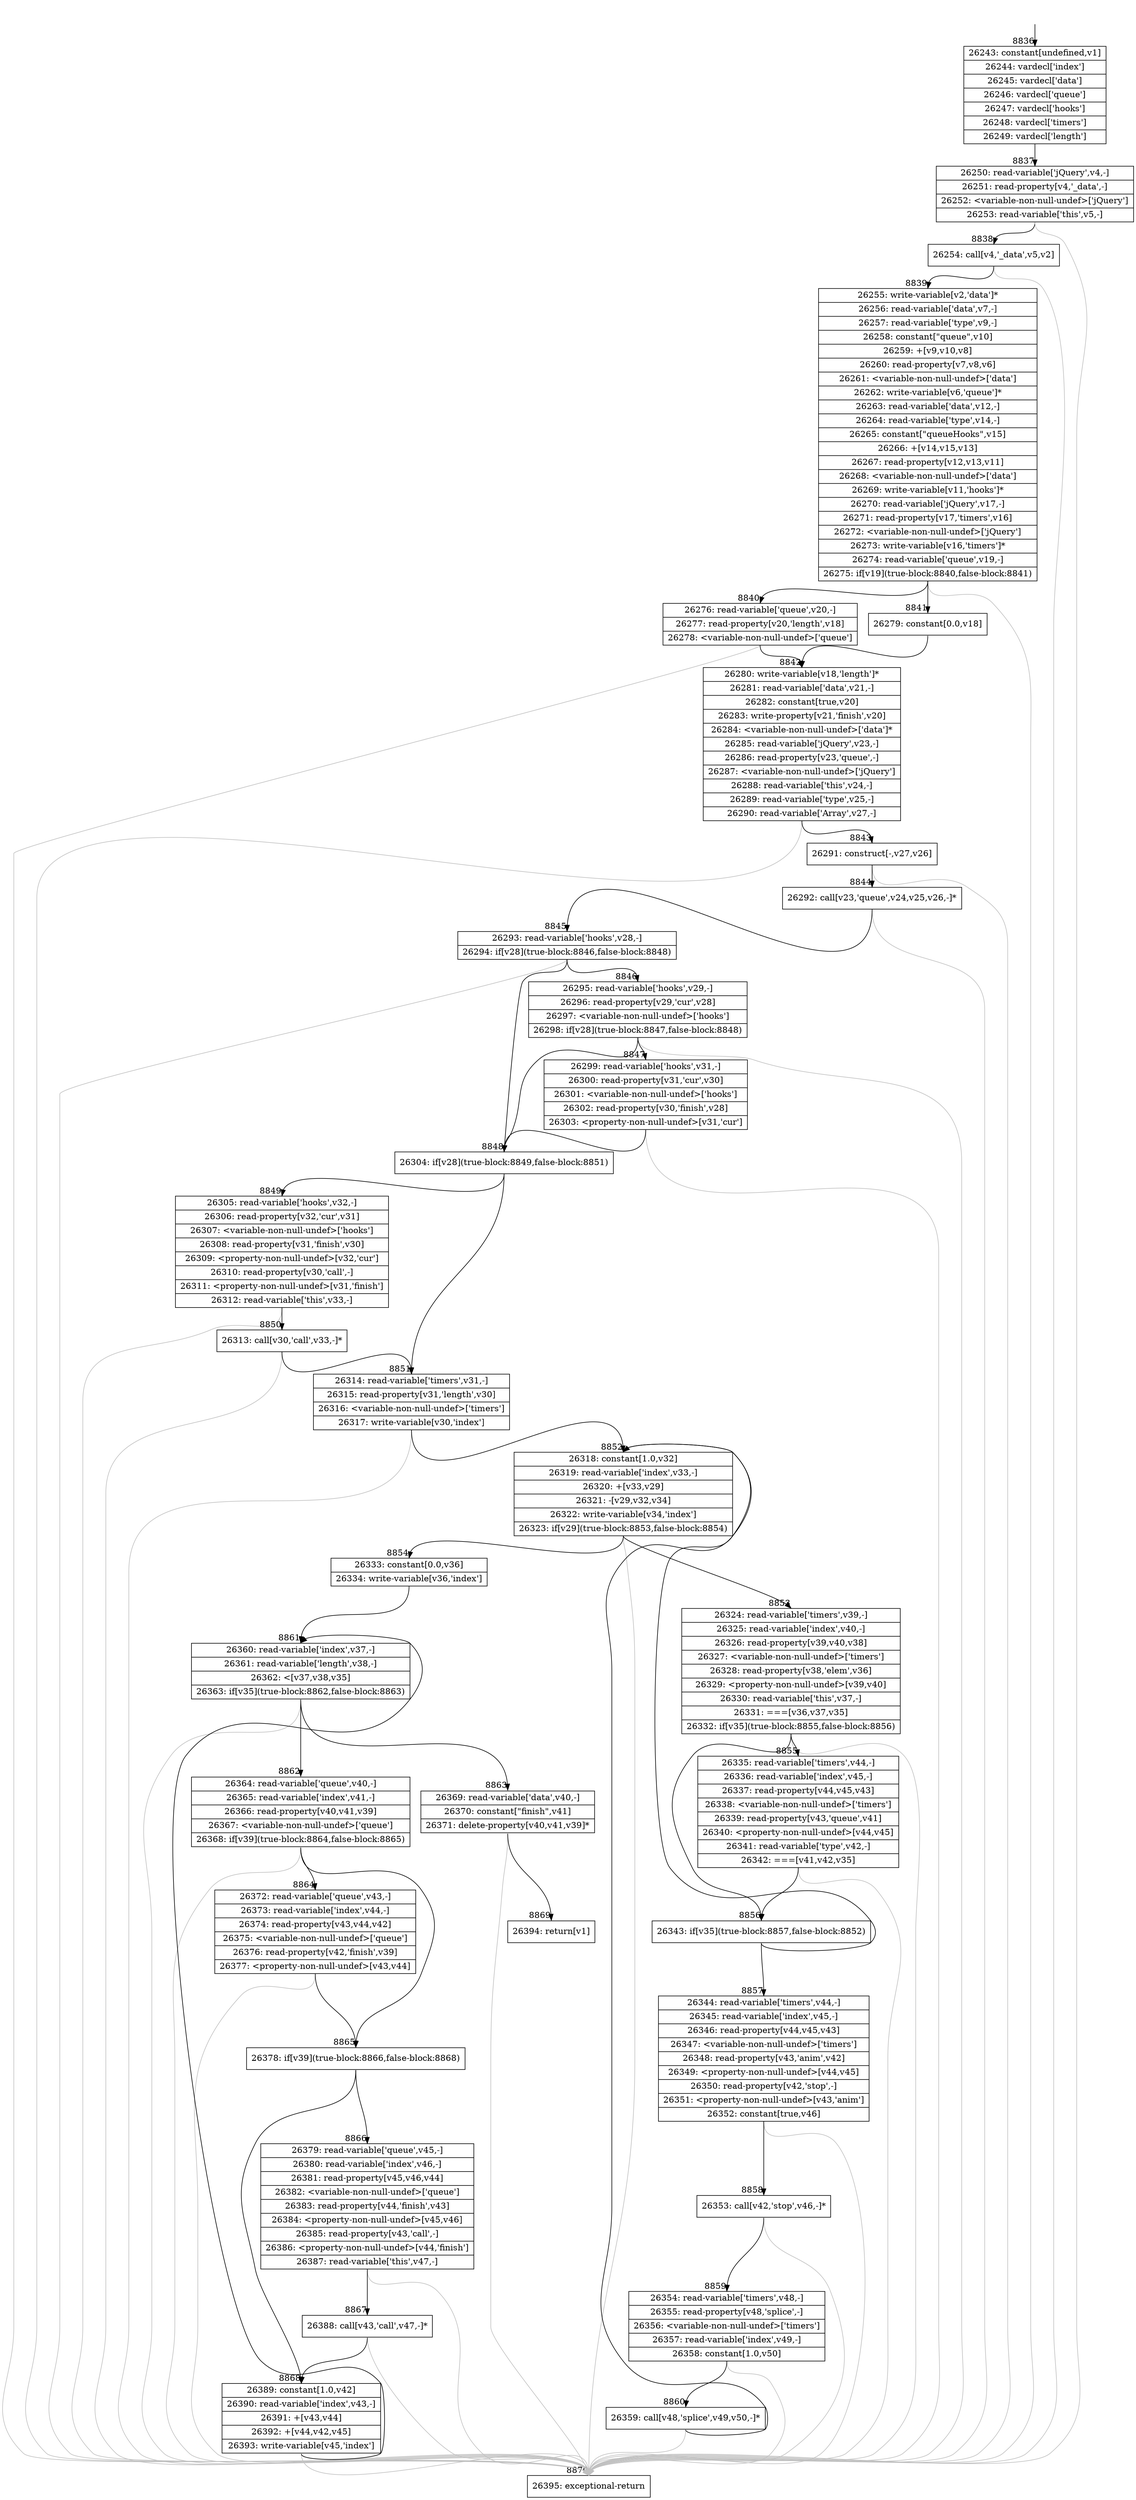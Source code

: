 digraph {
rankdir="TD"
BB_entry550[shape=none,label=""];
BB_entry550 -> BB8836 [tailport=s, headport=n, headlabel="    8836"]
BB8836 [shape=record label="{26243: constant[undefined,v1]|26244: vardecl['index']|26245: vardecl['data']|26246: vardecl['queue']|26247: vardecl['hooks']|26248: vardecl['timers']|26249: vardecl['length']}" ] 
BB8836 -> BB8837 [tailport=s, headport=n, headlabel="      8837"]
BB8837 [shape=record label="{26250: read-variable['jQuery',v4,-]|26251: read-property[v4,'_data',-]|26252: \<variable-non-null-undef\>['jQuery']|26253: read-variable['this',v5,-]}" ] 
BB8837 -> BB8838 [tailport=s, headport=n, headlabel="      8838"]
BB8837 -> BB8870 [tailport=s, headport=n, color=gray, headlabel="      8870"]
BB8838 [shape=record label="{26254: call[v4,'_data',v5,v2]}" ] 
BB8838 -> BB8839 [tailport=s, headport=n, headlabel="      8839"]
BB8838 -> BB8870 [tailport=s, headport=n, color=gray]
BB8839 [shape=record label="{26255: write-variable[v2,'data']*|26256: read-variable['data',v7,-]|26257: read-variable['type',v9,-]|26258: constant[\"queue\",v10]|26259: +[v9,v10,v8]|26260: read-property[v7,v8,v6]|26261: \<variable-non-null-undef\>['data']|26262: write-variable[v6,'queue']*|26263: read-variable['data',v12,-]|26264: read-variable['type',v14,-]|26265: constant[\"queueHooks\",v15]|26266: +[v14,v15,v13]|26267: read-property[v12,v13,v11]|26268: \<variable-non-null-undef\>['data']|26269: write-variable[v11,'hooks']*|26270: read-variable['jQuery',v17,-]|26271: read-property[v17,'timers',v16]|26272: \<variable-non-null-undef\>['jQuery']|26273: write-variable[v16,'timers']*|26274: read-variable['queue',v19,-]|26275: if[v19](true-block:8840,false-block:8841)}" ] 
BB8839 -> BB8840 [tailport=s, headport=n, headlabel="      8840"]
BB8839 -> BB8841 [tailport=s, headport=n, headlabel="      8841"]
BB8839 -> BB8870 [tailport=s, headport=n, color=gray]
BB8840 [shape=record label="{26276: read-variable['queue',v20,-]|26277: read-property[v20,'length',v18]|26278: \<variable-non-null-undef\>['queue']}" ] 
BB8840 -> BB8842 [tailport=s, headport=n, headlabel="      8842"]
BB8840 -> BB8870 [tailport=s, headport=n, color=gray]
BB8841 [shape=record label="{26279: constant[0.0,v18]}" ] 
BB8841 -> BB8842 [tailport=s, headport=n]
BB8842 [shape=record label="{26280: write-variable[v18,'length']*|26281: read-variable['data',v21,-]|26282: constant[true,v20]|26283: write-property[v21,'finish',v20]|26284: \<variable-non-null-undef\>['data']*|26285: read-variable['jQuery',v23,-]|26286: read-property[v23,'queue',-]|26287: \<variable-non-null-undef\>['jQuery']|26288: read-variable['this',v24,-]|26289: read-variable['type',v25,-]|26290: read-variable['Array',v27,-]}" ] 
BB8842 -> BB8843 [tailport=s, headport=n, headlabel="      8843"]
BB8842 -> BB8870 [tailport=s, headport=n, color=gray]
BB8843 [shape=record label="{26291: construct[-,v27,v26]}" ] 
BB8843 -> BB8844 [tailport=s, headport=n, headlabel="      8844"]
BB8843 -> BB8870 [tailport=s, headport=n, color=gray]
BB8844 [shape=record label="{26292: call[v23,'queue',v24,v25,v26,-]*}" ] 
BB8844 -> BB8845 [tailport=s, headport=n, headlabel="      8845"]
BB8844 -> BB8870 [tailport=s, headport=n, color=gray]
BB8845 [shape=record label="{26293: read-variable['hooks',v28,-]|26294: if[v28](true-block:8846,false-block:8848)}" ] 
BB8845 -> BB8848 [tailport=s, headport=n, headlabel="      8848"]
BB8845 -> BB8846 [tailport=s, headport=n, headlabel="      8846"]
BB8845 -> BB8870 [tailport=s, headport=n, color=gray]
BB8846 [shape=record label="{26295: read-variable['hooks',v29,-]|26296: read-property[v29,'cur',v28]|26297: \<variable-non-null-undef\>['hooks']|26298: if[v28](true-block:8847,false-block:8848)}" ] 
BB8846 -> BB8848 [tailport=s, headport=n]
BB8846 -> BB8847 [tailport=s, headport=n, headlabel="      8847"]
BB8846 -> BB8870 [tailport=s, headport=n, color=gray]
BB8847 [shape=record label="{26299: read-variable['hooks',v31,-]|26300: read-property[v31,'cur',v30]|26301: \<variable-non-null-undef\>['hooks']|26302: read-property[v30,'finish',v28]|26303: \<property-non-null-undef\>[v31,'cur']}" ] 
BB8847 -> BB8848 [tailport=s, headport=n]
BB8847 -> BB8870 [tailport=s, headport=n, color=gray]
BB8848 [shape=record label="{26304: if[v28](true-block:8849,false-block:8851)}" ] 
BB8848 -> BB8849 [tailport=s, headport=n, headlabel="      8849"]
BB8848 -> BB8851 [tailport=s, headport=n, headlabel="      8851"]
BB8849 [shape=record label="{26305: read-variable['hooks',v32,-]|26306: read-property[v32,'cur',v31]|26307: \<variable-non-null-undef\>['hooks']|26308: read-property[v31,'finish',v30]|26309: \<property-non-null-undef\>[v32,'cur']|26310: read-property[v30,'call',-]|26311: \<property-non-null-undef\>[v31,'finish']|26312: read-variable['this',v33,-]}" ] 
BB8849 -> BB8850 [tailport=s, headport=n, headlabel="      8850"]
BB8849 -> BB8870 [tailport=s, headport=n, color=gray]
BB8850 [shape=record label="{26313: call[v30,'call',v33,-]*}" ] 
BB8850 -> BB8851 [tailport=s, headport=n]
BB8850 -> BB8870 [tailport=s, headport=n, color=gray]
BB8851 [shape=record label="{26314: read-variable['timers',v31,-]|26315: read-property[v31,'length',v30]|26316: \<variable-non-null-undef\>['timers']|26317: write-variable[v30,'index']}" ] 
BB8851 -> BB8852 [tailport=s, headport=n, headlabel="      8852"]
BB8851 -> BB8870 [tailport=s, headport=n, color=gray]
BB8852 [shape=record label="{26318: constant[1.0,v32]|26319: read-variable['index',v33,-]|26320: +[v33,v29]|26321: -[v29,v32,v34]|26322: write-variable[v34,'index']|26323: if[v29](true-block:8853,false-block:8854)}" ] 
BB8852 -> BB8853 [tailport=s, headport=n, headlabel="      8853"]
BB8852 -> BB8854 [tailport=s, headport=n, headlabel="      8854"]
BB8852 -> BB8870 [tailport=s, headport=n, color=gray]
BB8853 [shape=record label="{26324: read-variable['timers',v39,-]|26325: read-variable['index',v40,-]|26326: read-property[v39,v40,v38]|26327: \<variable-non-null-undef\>['timers']|26328: read-property[v38,'elem',v36]|26329: \<property-non-null-undef\>[v39,v40]|26330: read-variable['this',v37,-]|26331: ===[v36,v37,v35]|26332: if[v35](true-block:8855,false-block:8856)}" ] 
BB8853 -> BB8856 [tailport=s, headport=n, headlabel="      8856"]
BB8853 -> BB8855 [tailport=s, headport=n, headlabel="      8855"]
BB8853 -> BB8870 [tailport=s, headport=n, color=gray]
BB8854 [shape=record label="{26333: constant[0.0,v36]|26334: write-variable[v36,'index']}" ] 
BB8854 -> BB8861 [tailport=s, headport=n, headlabel="      8861"]
BB8855 [shape=record label="{26335: read-variable['timers',v44,-]|26336: read-variable['index',v45,-]|26337: read-property[v44,v45,v43]|26338: \<variable-non-null-undef\>['timers']|26339: read-property[v43,'queue',v41]|26340: \<property-non-null-undef\>[v44,v45]|26341: read-variable['type',v42,-]|26342: ===[v41,v42,v35]}" ] 
BB8855 -> BB8856 [tailport=s, headport=n]
BB8855 -> BB8870 [tailport=s, headport=n, color=gray]
BB8856 [shape=record label="{26343: if[v35](true-block:8857,false-block:8852)}" ] 
BB8856 -> BB8857 [tailport=s, headport=n, headlabel="      8857"]
BB8856 -> BB8852 [tailport=s, headport=n]
BB8857 [shape=record label="{26344: read-variable['timers',v44,-]|26345: read-variable['index',v45,-]|26346: read-property[v44,v45,v43]|26347: \<variable-non-null-undef\>['timers']|26348: read-property[v43,'anim',v42]|26349: \<property-non-null-undef\>[v44,v45]|26350: read-property[v42,'stop',-]|26351: \<property-non-null-undef\>[v43,'anim']|26352: constant[true,v46]}" ] 
BB8857 -> BB8858 [tailport=s, headport=n, headlabel="      8858"]
BB8857 -> BB8870 [tailport=s, headport=n, color=gray]
BB8858 [shape=record label="{26353: call[v42,'stop',v46,-]*}" ] 
BB8858 -> BB8859 [tailport=s, headport=n, headlabel="      8859"]
BB8858 -> BB8870 [tailport=s, headport=n, color=gray]
BB8859 [shape=record label="{26354: read-variable['timers',v48,-]|26355: read-property[v48,'splice',-]|26356: \<variable-non-null-undef\>['timers']|26357: read-variable['index',v49,-]|26358: constant[1.0,v50]}" ] 
BB8859 -> BB8860 [tailport=s, headport=n, headlabel="      8860"]
BB8859 -> BB8870 [tailport=s, headport=n, color=gray]
BB8860 [shape=record label="{26359: call[v48,'splice',v49,v50,-]*}" ] 
BB8860 -> BB8852 [tailport=s, headport=n]
BB8860 -> BB8870 [tailport=s, headport=n, color=gray]
BB8861 [shape=record label="{26360: read-variable['index',v37,-]|26361: read-variable['length',v38,-]|26362: \<[v37,v38,v35]|26363: if[v35](true-block:8862,false-block:8863)}" ] 
BB8861 -> BB8862 [tailport=s, headport=n, headlabel="      8862"]
BB8861 -> BB8863 [tailport=s, headport=n, headlabel="      8863"]
BB8861 -> BB8870 [tailport=s, headport=n, color=gray]
BB8862 [shape=record label="{26364: read-variable['queue',v40,-]|26365: read-variable['index',v41,-]|26366: read-property[v40,v41,v39]|26367: \<variable-non-null-undef\>['queue']|26368: if[v39](true-block:8864,false-block:8865)}" ] 
BB8862 -> BB8865 [tailport=s, headport=n, headlabel="      8865"]
BB8862 -> BB8864 [tailport=s, headport=n, headlabel="      8864"]
BB8862 -> BB8870 [tailport=s, headport=n, color=gray]
BB8863 [shape=record label="{26369: read-variable['data',v40,-]|26370: constant[\"finish\",v41]|26371: delete-property[v40,v41,v39]*}" ] 
BB8863 -> BB8869 [tailport=s, headport=n, headlabel="      8869"]
BB8863 -> BB8870 [tailport=s, headport=n, color=gray]
BB8864 [shape=record label="{26372: read-variable['queue',v43,-]|26373: read-variable['index',v44,-]|26374: read-property[v43,v44,v42]|26375: \<variable-non-null-undef\>['queue']|26376: read-property[v42,'finish',v39]|26377: \<property-non-null-undef\>[v43,v44]}" ] 
BB8864 -> BB8865 [tailport=s, headport=n]
BB8864 -> BB8870 [tailport=s, headport=n, color=gray]
BB8865 [shape=record label="{26378: if[v39](true-block:8866,false-block:8868)}" ] 
BB8865 -> BB8866 [tailport=s, headport=n, headlabel="      8866"]
BB8865 -> BB8868 [tailport=s, headport=n, headlabel="      8868"]
BB8866 [shape=record label="{26379: read-variable['queue',v45,-]|26380: read-variable['index',v46,-]|26381: read-property[v45,v46,v44]|26382: \<variable-non-null-undef\>['queue']|26383: read-property[v44,'finish',v43]|26384: \<property-non-null-undef\>[v45,v46]|26385: read-property[v43,'call',-]|26386: \<property-non-null-undef\>[v44,'finish']|26387: read-variable['this',v47,-]}" ] 
BB8866 -> BB8867 [tailport=s, headport=n, headlabel="      8867"]
BB8866 -> BB8870 [tailport=s, headport=n, color=gray]
BB8867 [shape=record label="{26388: call[v43,'call',v47,-]*}" ] 
BB8867 -> BB8868 [tailport=s, headport=n]
BB8867 -> BB8870 [tailport=s, headport=n, color=gray]
BB8868 [shape=record label="{26389: constant[1.0,v42]|26390: read-variable['index',v43,-]|26391: +[v43,v44]|26392: +[v44,v42,v45]|26393: write-variable[v45,'index']}" ] 
BB8868 -> BB8861 [tailport=s, headport=n]
BB8868 -> BB8870 [tailport=s, headport=n, color=gray]
BB8869 [shape=record label="{26394: return[v1]}" ] 
BB8870 [shape=record label="{26395: exceptional-return}" ] 
}
